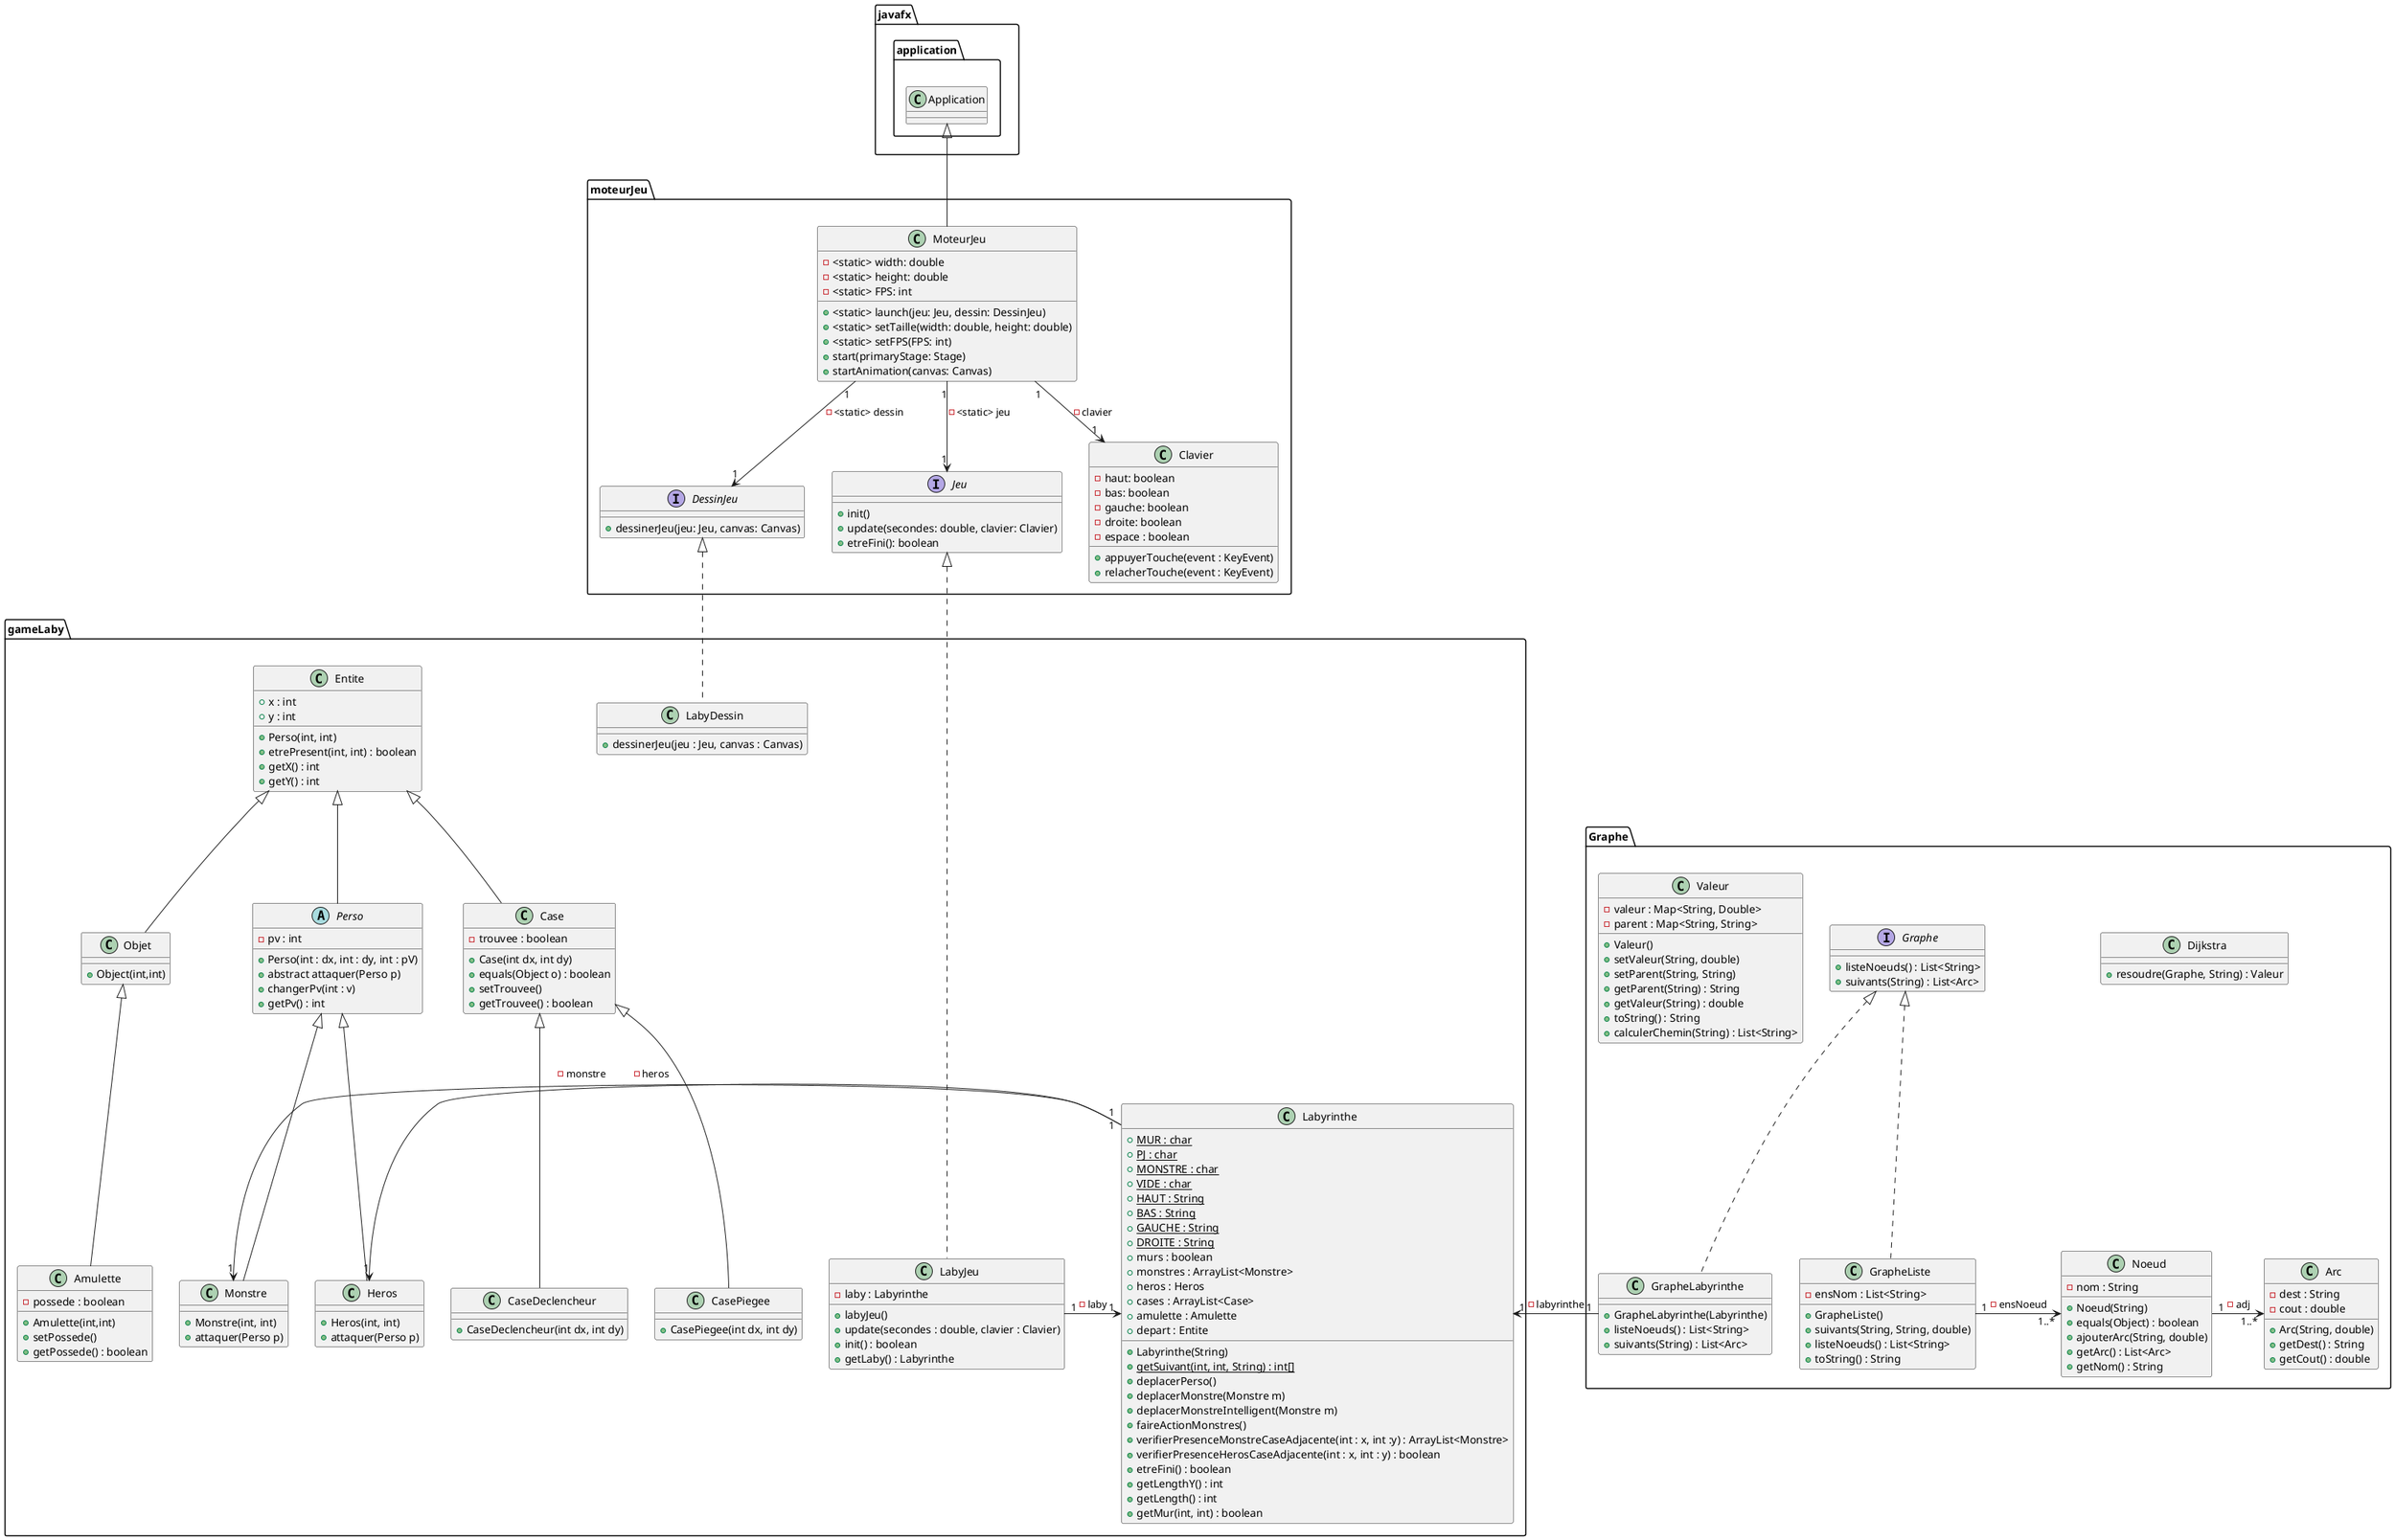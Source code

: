 @startuml

package javafx.application{
class Application{
}
}


package moteurJeu{

class MoteurJeu{
- <static> width: double
- <static> height: double
- <static> FPS: int
+ <static> launch(jeu: Jeu, dessin: DessinJeu)
+ <static> setTaille(width: double, height: double)
+ <static> setFPS(FPS: int)
+ start(primaryStage: Stage)
+ startAnimation(canvas: Canvas)
}

Application <|-- MoteurJeu



interface Jeu{
+ init()
+ update(secondes: double, clavier: Clavier)
+ etreFini(): boolean
}

MoteurJeu "1" --> "1" Jeu : - <static> jeu


interface DessinJeu{
+ dessinerJeu(jeu: Jeu, canvas: Canvas)
}

MoteurJeu "1" --> "1" DessinJeu : - <static> dessin

class Clavier{
- haut: boolean
- bas: boolean
- gauche: boolean
- droite: boolean
- espace : boolean
+ appuyerTouche(event : KeyEvent)
+ relacherTouche(event : KeyEvent)
}

MoteurJeu "1" --> "1" Clavier : - clavier
}

package gameLaby{

class LabyJeu{
- laby : Labyrinthe
+ labyJeu()
+ update(secondes : double, clavier : Clavier)
+ init() : boolean
+ getLaby() : Labyrinthe
}
Jeu <|.. LabyJeu

class LabyDessin{
+ dessinerJeu(jeu : Jeu, canvas : Canvas)

}

class Labyrinthe{
    + {static} MUR : char
    + {static} PJ : char
    + {static} MONSTRE : char
    + {static} VIDE : char
    + {static} HAUT : String
    + {static} BAS : String
    + {static} GAUCHE : String
    + {static} DROITE : String
    + murs : boolean
    + monstres : ArrayList<Monstre>
    + heros : Heros
    + cases : ArrayList<Case>
    + amulette : Amulette
    + depart : Entite

    + Labyrinthe(String)
    + {static} getSuivant(int, int, String) : int[]
    + deplacerPerso()
    + deplacerMonstre(Monstre m)
    + deplacerMonstreIntelligent(Monstre m)
    + faireActionMonstres()
    + verifierPresenceMonstreCaseAdjacente(int : x, int :y) : ArrayList<Monstre>
    + verifierPresenceHerosCaseAdjacente(int : x, int : y) : boolean
    + etreFini() : boolean
    + getLengthY() : int
    + getLength() : int
    + getMur(int, int) : boolean
}

class Entite{
    + x : int
    + y : int
    + Perso(int, int)
    + etrePresent(int, int) : boolean
    + getX() : int
    + getY() : int
}
abstract class Perso{
    - pv : int
    + Perso(int : dx, int : dy, int : pV)
    + abstract attaquer(Perso p)
    + changerPv(int : v)
    + getPv() : int
}

Entite <|-- Perso

class Monstre{
    + Monstre(int, int)
    + attaquer(Perso p)
}

class Heros{
    + Heros(int, int)
    + attaquer(Perso p)
}

class Case{
    - trouvee : boolean
    + Case(int dx, int dy)
    + equals(Object o) : boolean
    + setTrouvee()
    + getTrouvee() : boolean
}
Entite <|-- Case

class CasePiegee{
    + CasePiegee(int dx, int dy)
}
Case <|-- CasePiegee

class CaseDeclencheur{
    + CaseDeclencheur(int dx, int dy)
}
Case <|-- CaseDeclencheur

class Objet{
    + Object(int,int)
}
Entite <|-- Objet

class Amulette{
    - possede : boolean
    + Amulette(int,int)
    + setPossede()
    + getPossede() : boolean
}
Objet <|-- Amulette


Labyrinthe "1" -> "1" Heros: - heros
Labyrinthe "1" -> "1" Monstre : - monstre
LabyJeu "1" -> "1" Labyrinthe : - laby

Perso <|-- Monstre
Perso <|-- Heros
DessinJeu <|.. LabyDessin

}


package Graphe{

class Arc{
    - dest : String
    - cout : double
    + Arc(String, double)
    + getDest() : String
    + getCout() : double
}

class Dijkstra{
    + resoudre(Graphe, String) : Valeur
}

interface Graphe{
    + listeNoeuds() : List<String>
    + suivants(String) : List<Arc>
}

class GrapheLabyrinthe{
    + GrapheLabyrinthe(Labyrinthe)
    + listeNoeuds() : List<String>
    + suivants(String) : List<Arc>
}

class GrapheListe{
    - ensNom : List<String>
    + GrapheListe()
    + suivants(String, String, double)
    + listeNoeuds() : List<String>
    + toString() : String
}

class Noeud{
    - nom : String
    + Noeud(String)
    + equals(Object) : boolean
    + ajouterArc(String, double)
    + getArc() : List<Arc>
    + getNom() : String
}

class Valeur{
    - valeur : Map<String, Double>
    - parent : Map<String, String>
    + Valeur()
    + setValeur(String, double)
    + setParent(String, String)
    + getParent(String) : String
    + getValeur(String) : double
    + toString() : String
    + calculerChemin(String) : List<String>
}

GrapheLabyrinthe "1" -> "1" Labyrinthe : - labyrinthe
GrapheListe "1" -> "1..*" Noeud : - ensNoeud
Noeud "1" -> "1..*" Arc : - adj

Graphe <|.. GrapheLabyrinthe
Graphe <|.. GrapheListe

}


@enduml